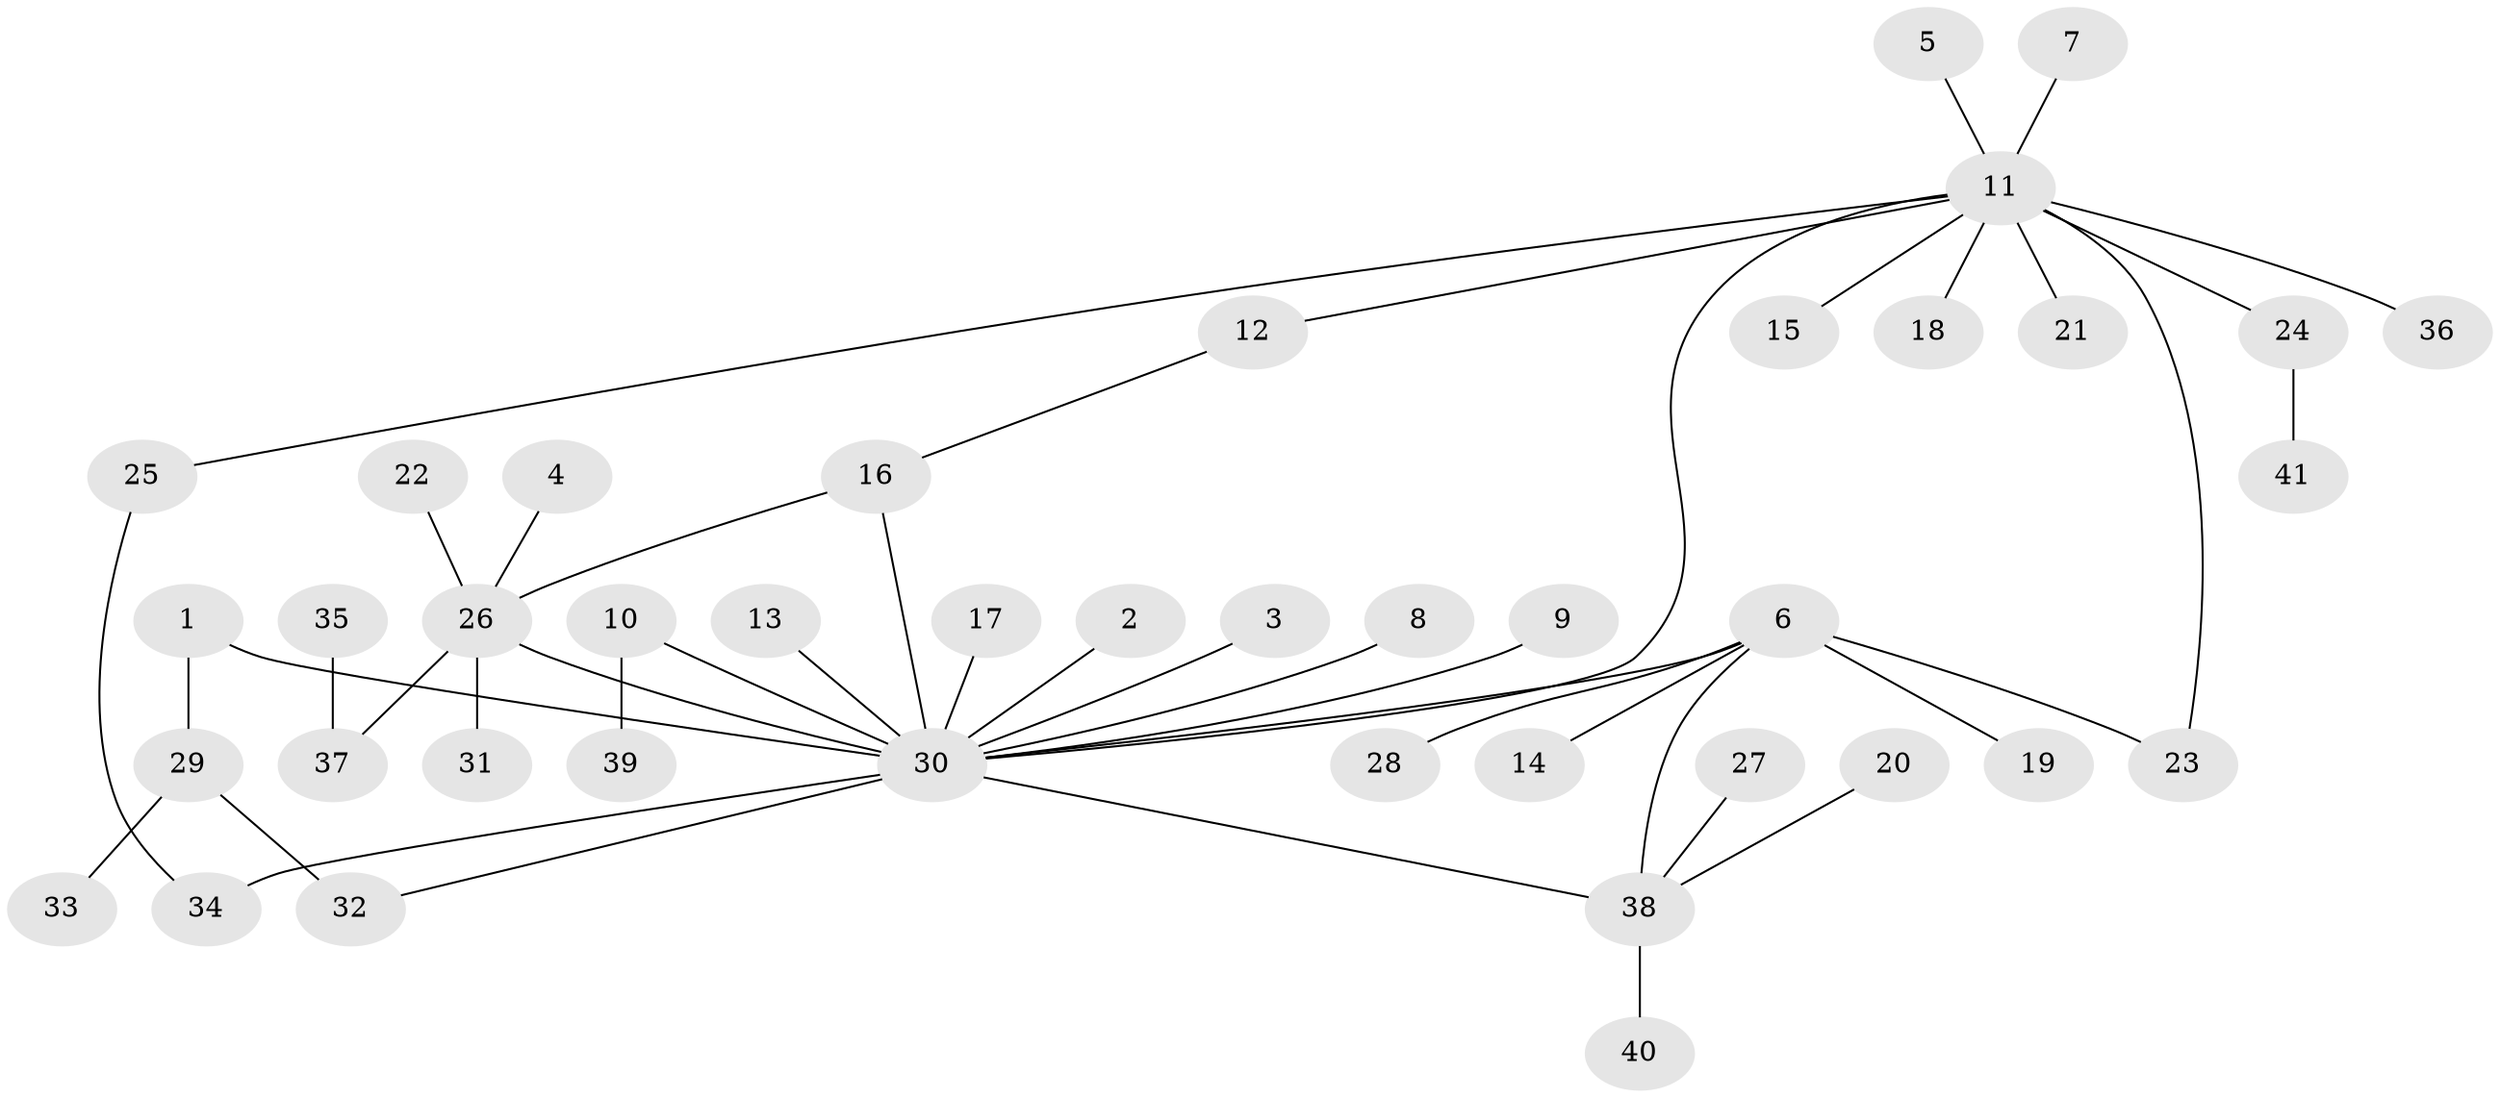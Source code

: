// original degree distribution, {2: 0.2537313432835821, 18: 0.014925373134328358, 1: 0.5522388059701493, 8: 0.014925373134328358, 7: 0.029850746268656716, 4: 0.08955223880597014, 13: 0.014925373134328358, 3: 0.029850746268656716}
// Generated by graph-tools (version 1.1) at 2025/36/03/04/25 23:36:43]
// undirected, 41 vertices, 46 edges
graph export_dot {
  node [color=gray90,style=filled];
  1;
  2;
  3;
  4;
  5;
  6;
  7;
  8;
  9;
  10;
  11;
  12;
  13;
  14;
  15;
  16;
  17;
  18;
  19;
  20;
  21;
  22;
  23;
  24;
  25;
  26;
  27;
  28;
  29;
  30;
  31;
  32;
  33;
  34;
  35;
  36;
  37;
  38;
  39;
  40;
  41;
  1 -- 29 [weight=1.0];
  1 -- 30 [weight=1.0];
  2 -- 30 [weight=1.0];
  3 -- 30 [weight=1.0];
  4 -- 26 [weight=1.0];
  5 -- 11 [weight=1.0];
  6 -- 14 [weight=1.0];
  6 -- 19 [weight=1.0];
  6 -- 23 [weight=1.0];
  6 -- 28 [weight=1.0];
  6 -- 30 [weight=1.0];
  6 -- 38 [weight=2.0];
  7 -- 11 [weight=1.0];
  8 -- 30 [weight=1.0];
  9 -- 30 [weight=1.0];
  10 -- 30 [weight=1.0];
  10 -- 39 [weight=1.0];
  11 -- 12 [weight=1.0];
  11 -- 15 [weight=1.0];
  11 -- 18 [weight=1.0];
  11 -- 21 [weight=1.0];
  11 -- 23 [weight=2.0];
  11 -- 24 [weight=1.0];
  11 -- 25 [weight=1.0];
  11 -- 30 [weight=1.0];
  11 -- 36 [weight=1.0];
  12 -- 16 [weight=1.0];
  13 -- 30 [weight=1.0];
  16 -- 26 [weight=1.0];
  16 -- 30 [weight=1.0];
  17 -- 30 [weight=1.0];
  20 -- 38 [weight=1.0];
  22 -- 26 [weight=1.0];
  24 -- 41 [weight=1.0];
  25 -- 34 [weight=1.0];
  26 -- 30 [weight=2.0];
  26 -- 31 [weight=1.0];
  26 -- 37 [weight=2.0];
  27 -- 38 [weight=1.0];
  29 -- 32 [weight=2.0];
  29 -- 33 [weight=1.0];
  30 -- 32 [weight=1.0];
  30 -- 34 [weight=1.0];
  30 -- 38 [weight=1.0];
  35 -- 37 [weight=1.0];
  38 -- 40 [weight=1.0];
}
